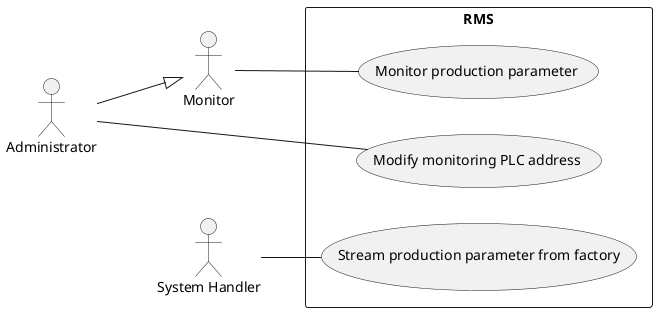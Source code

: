@startuml
left to right direction
actor "Monitor" as m
actor "Administrator" as a
actor "System Handler" as s

rectangle RMS {
 (Monitor production parameter) as mp
 (Modify monitoring PLC address) as mm
 (Stream production parameter from factory) as sm
}

s -- sm
m -- mp
a --|> m
a -- mm

@enduml
